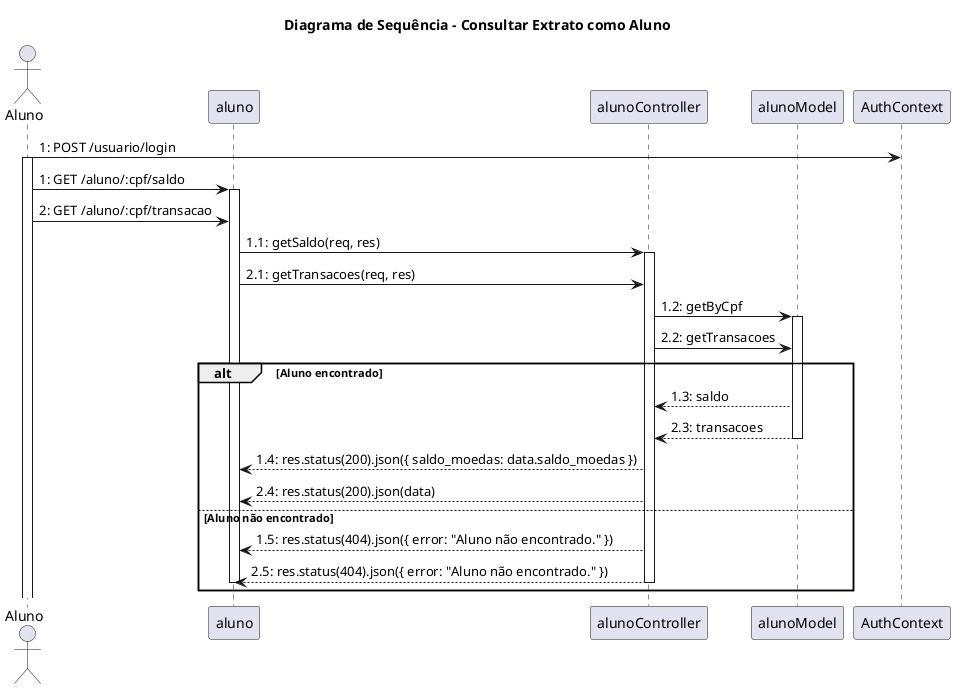 @startuml
title Diagrama de Sequência - Consultar Extrato como Aluno

actor "Aluno" as Aluno
participant "aluno" as Routes
participant "alunoController" as Controller
participant "alunoModel" as Model
participant "AuthContext" as Auth

' login
Aluno -> Auth: 1: POST /usuario/login
activate Aluno

' requisição do saldo e das transações
Aluno -> Routes: 1: GET /aluno/:cpf/saldo
activate Routes
Aluno -> Routes: 2: GET /aluno/:cpf/transacao

Routes -> Controller: 1.1: getSaldo(req, res)
activate Controller
Routes -> Controller: 2.1: getTransacoes(req, res)

Controller -> Model: 1.2: getByCpf
activate Model
Controller -> Model: 2.2: getTransacoes

' agrupamento de sucesso/falha de saldo e transações
alt Aluno encontrado
    Model --> Controller: 1.3: saldo    
    Model --> Controller: 2.3: transacoes
    deactivate Model
    Controller --> Routes: 1.4: res.status(200).json({ saldo_moedas: data.saldo_moedas })
    Controller --> Routes: 2.4: res.status(200).json(data)
    

else Aluno não encontrado
    Controller --> Routes: 1.5: res.status(404).json({ error: "Aluno não encontrado." })
    Controller --> Routes: 2.5: res.status(404).json({ error: "Aluno não encontrado." })
    deactivate Controller
    deactivate Routes
end alt

@enduml
